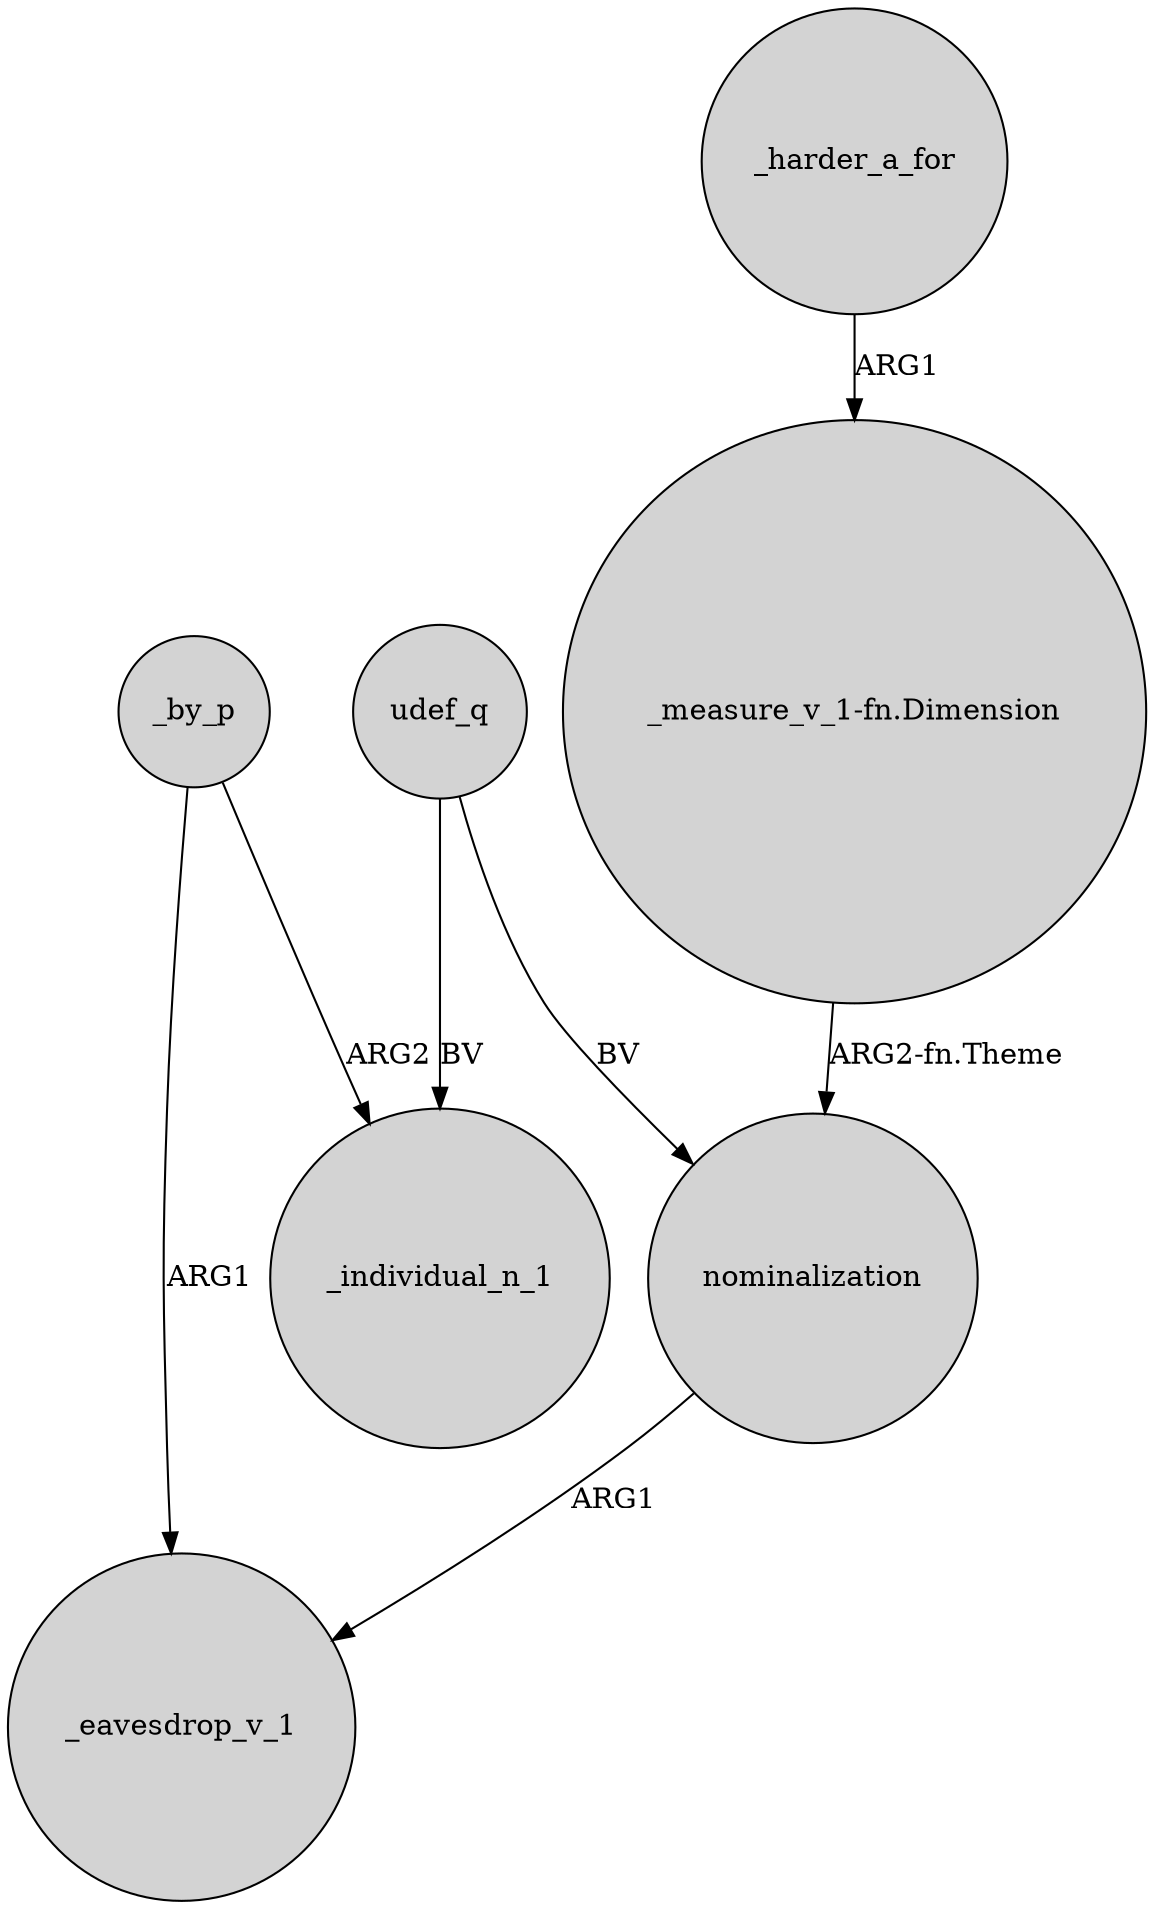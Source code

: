 digraph {
	node [shape=circle style=filled]
	_by_p -> _individual_n_1 [label=ARG2]
	udef_q -> _individual_n_1 [label=BV]
	udef_q -> nominalization [label=BV]
	"_measure_v_1-fn.Dimension" -> nominalization [label="ARG2-fn.Theme"]
	nominalization -> _eavesdrop_v_1 [label=ARG1]
	_by_p -> _eavesdrop_v_1 [label=ARG1]
	_harder_a_for -> "_measure_v_1-fn.Dimension" [label=ARG1]
}
